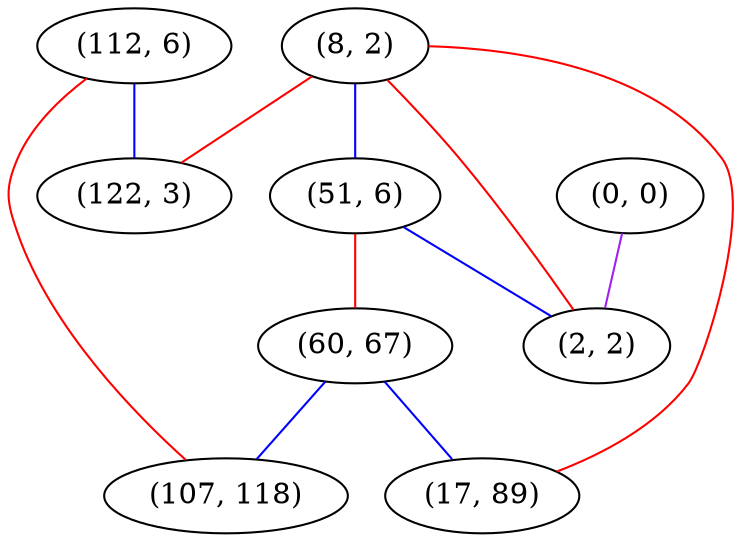 graph "" {
"(112, 6)";
"(0, 0)";
"(8, 2)";
"(51, 6)";
"(122, 3)";
"(60, 67)";
"(107, 118)";
"(17, 89)";
"(2, 2)";
"(112, 6)" -- "(122, 3)"  [color=blue, key=0, weight=3];
"(112, 6)" -- "(107, 118)"  [color=red, key=0, weight=1];
"(0, 0)" -- "(2, 2)"  [color=purple, key=0, weight=4];
"(8, 2)" -- "(122, 3)"  [color=red, key=0, weight=1];
"(8, 2)" -- "(17, 89)"  [color=red, key=0, weight=1];
"(8, 2)" -- "(51, 6)"  [color=blue, key=0, weight=3];
"(8, 2)" -- "(2, 2)"  [color=red, key=0, weight=1];
"(51, 6)" -- "(60, 67)"  [color=red, key=0, weight=1];
"(51, 6)" -- "(2, 2)"  [color=blue, key=0, weight=3];
"(60, 67)" -- "(17, 89)"  [color=blue, key=0, weight=3];
"(60, 67)" -- "(107, 118)"  [color=blue, key=0, weight=3];
}
